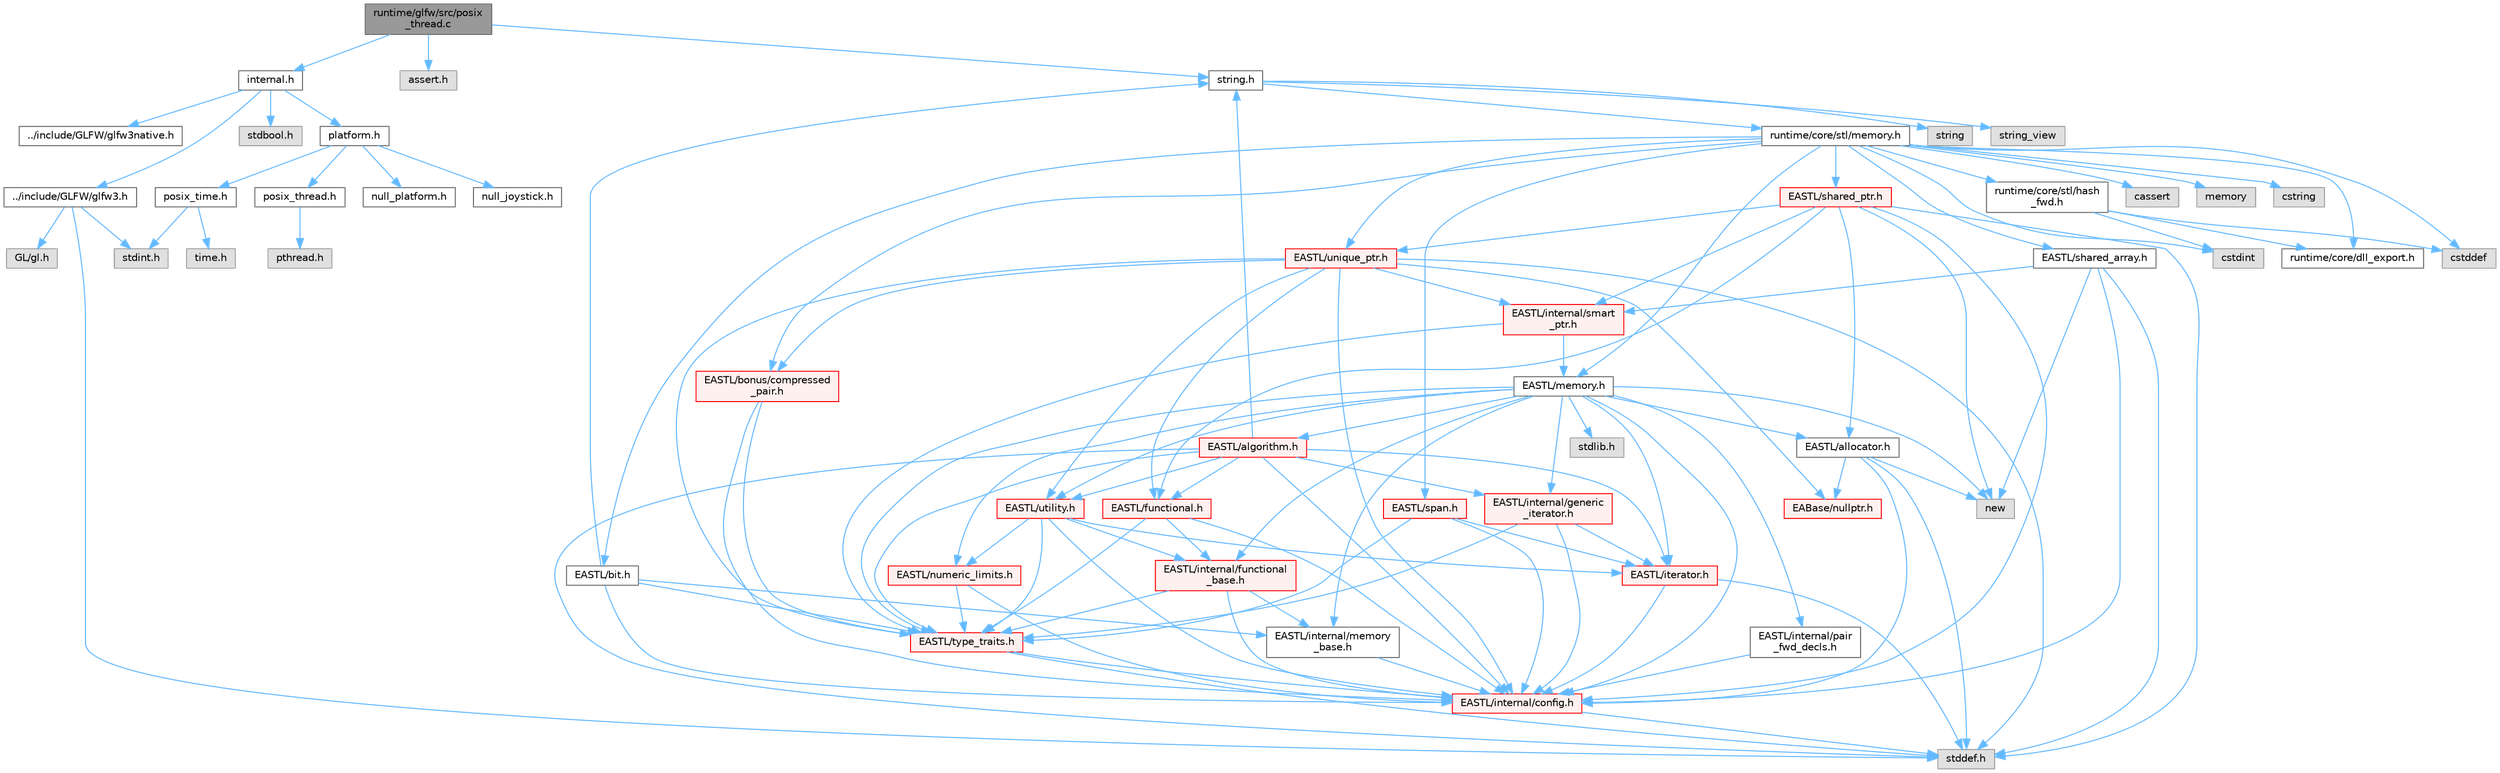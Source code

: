 digraph "runtime/glfw/src/posix_thread.c"
{
 // LATEX_PDF_SIZE
  bgcolor="transparent";
  edge [fontname=Helvetica,fontsize=10,labelfontname=Helvetica,labelfontsize=10];
  node [fontname=Helvetica,fontsize=10,shape=box,height=0.2,width=0.4];
  Node1 [id="Node000001",label="runtime/glfw/src/posix\l_thread.c",height=0.2,width=0.4,color="gray40", fillcolor="grey60", style="filled", fontcolor="black",tooltip=" "];
  Node1 -> Node2 [id="edge116_Node000001_Node000002",color="steelblue1",style="solid",tooltip=" "];
  Node2 [id="Node000002",label="internal.h",height=0.2,width=0.4,color="grey40", fillcolor="white", style="filled",URL="$glfw_2src_2internal_8h.html",tooltip=" "];
  Node2 -> Node3 [id="edge117_Node000002_Node000003",color="steelblue1",style="solid",tooltip=" "];
  Node3 [id="Node000003",label="../include/GLFW/glfw3.h",height=0.2,width=0.4,color="grey40", fillcolor="white", style="filled",URL="$glfw_2include_2_g_l_f_w_2glfw3_8h.html",tooltip="The header of the GLFW 3 API."];
  Node3 -> Node4 [id="edge118_Node000003_Node000004",color="steelblue1",style="solid",tooltip=" "];
  Node4 [id="Node000004",label="stddef.h",height=0.2,width=0.4,color="grey60", fillcolor="#E0E0E0", style="filled",tooltip=" "];
  Node3 -> Node5 [id="edge119_Node000003_Node000005",color="steelblue1",style="solid",tooltip=" "];
  Node5 [id="Node000005",label="stdint.h",height=0.2,width=0.4,color="grey60", fillcolor="#E0E0E0", style="filled",tooltip=" "];
  Node3 -> Node6 [id="edge120_Node000003_Node000006",color="steelblue1",style="solid",tooltip=" "];
  Node6 [id="Node000006",label="GL/gl.h",height=0.2,width=0.4,color="grey60", fillcolor="#E0E0E0", style="filled",tooltip=" "];
  Node2 -> Node7 [id="edge121_Node000002_Node000007",color="steelblue1",style="solid",tooltip=" "];
  Node7 [id="Node000007",label="stdbool.h",height=0.2,width=0.4,color="grey60", fillcolor="#E0E0E0", style="filled",tooltip=" "];
  Node2 -> Node8 [id="edge122_Node000002_Node000008",color="steelblue1",style="solid",tooltip=" "];
  Node8 [id="Node000008",label="platform.h",height=0.2,width=0.4,color="grey40", fillcolor="white", style="filled",URL="$glfw_2src_2_platform_8h.html",tooltip=" "];
  Node8 -> Node9 [id="edge123_Node000008_Node000009",color="steelblue1",style="solid",tooltip=" "];
  Node9 [id="Node000009",label="null_platform.h",height=0.2,width=0.4,color="grey40", fillcolor="white", style="filled",URL="$null__platform_8h.html",tooltip=" "];
  Node8 -> Node10 [id="edge124_Node000008_Node000010",color="steelblue1",style="solid",tooltip=" "];
  Node10 [id="Node000010",label="null_joystick.h",height=0.2,width=0.4,color="grey40", fillcolor="white", style="filled",URL="$null__joystick_8h.html",tooltip=" "];
  Node8 -> Node11 [id="edge125_Node000008_Node000011",color="steelblue1",style="solid",tooltip=" "];
  Node11 [id="Node000011",label="posix_thread.h",height=0.2,width=0.4,color="grey40", fillcolor="white", style="filled",URL="$posix__thread_8h.html",tooltip=" "];
  Node11 -> Node12 [id="edge126_Node000011_Node000012",color="steelblue1",style="solid",tooltip=" "];
  Node12 [id="Node000012",label="pthread.h",height=0.2,width=0.4,color="grey60", fillcolor="#E0E0E0", style="filled",tooltip=" "];
  Node8 -> Node13 [id="edge127_Node000008_Node000013",color="steelblue1",style="solid",tooltip=" "];
  Node13 [id="Node000013",label="posix_time.h",height=0.2,width=0.4,color="grey40", fillcolor="white", style="filled",URL="$posix__time_8h.html",tooltip=" "];
  Node13 -> Node5 [id="edge128_Node000013_Node000005",color="steelblue1",style="solid",tooltip=" "];
  Node13 -> Node14 [id="edge129_Node000013_Node000014",color="steelblue1",style="solid",tooltip=" "];
  Node14 [id="Node000014",label="time.h",height=0.2,width=0.4,color="grey60", fillcolor="#E0E0E0", style="filled",tooltip=" "];
  Node2 -> Node15 [id="edge130_Node000002_Node000015",color="steelblue1",style="solid",tooltip=" "];
  Node15 [id="Node000015",label="../include/GLFW/glfw3native.h",height=0.2,width=0.4,color="grey40", fillcolor="white", style="filled",URL="$glfw_2include_2_g_l_f_w_2glfw3native_8h.html",tooltip="The header of the native access functions."];
  Node1 -> Node16 [id="edge131_Node000001_Node000016",color="steelblue1",style="solid",tooltip=" "];
  Node16 [id="Node000016",label="assert.h",height=0.2,width=0.4,color="grey60", fillcolor="#E0E0E0", style="filled",tooltip=" "];
  Node1 -> Node17 [id="edge132_Node000001_Node000017",color="steelblue1",style="solid",tooltip=" "];
  Node17 [id="Node000017",label="string.h",height=0.2,width=0.4,color="grey40", fillcolor="white", style="filled",URL="$string_8h.html",tooltip=" "];
  Node17 -> Node18 [id="edge133_Node000017_Node000018",color="steelblue1",style="solid",tooltip=" "];
  Node18 [id="Node000018",label="string",height=0.2,width=0.4,color="grey60", fillcolor="#E0E0E0", style="filled",tooltip=" "];
  Node17 -> Node19 [id="edge134_Node000017_Node000019",color="steelblue1",style="solid",tooltip=" "];
  Node19 [id="Node000019",label="string_view",height=0.2,width=0.4,color="grey60", fillcolor="#E0E0E0", style="filled",tooltip=" "];
  Node17 -> Node20 [id="edge135_Node000017_Node000020",color="steelblue1",style="solid",tooltip=" "];
  Node20 [id="Node000020",label="runtime/core/stl/memory.h",height=0.2,width=0.4,color="grey40", fillcolor="white", style="filled",URL="$core_2stl_2memory_8h.html",tooltip=" "];
  Node20 -> Node21 [id="edge136_Node000020_Node000021",color="steelblue1",style="solid",tooltip=" "];
  Node21 [id="Node000021",label="cstddef",height=0.2,width=0.4,color="grey60", fillcolor="#E0E0E0", style="filled",tooltip=" "];
  Node20 -> Node22 [id="edge137_Node000020_Node000022",color="steelblue1",style="solid",tooltip=" "];
  Node22 [id="Node000022",label="cstdint",height=0.2,width=0.4,color="grey60", fillcolor="#E0E0E0", style="filled",tooltip=" "];
  Node20 -> Node23 [id="edge138_Node000020_Node000023",color="steelblue1",style="solid",tooltip=" "];
  Node23 [id="Node000023",label="cassert",height=0.2,width=0.4,color="grey60", fillcolor="#E0E0E0", style="filled",tooltip=" "];
  Node20 -> Node24 [id="edge139_Node000020_Node000024",color="steelblue1",style="solid",tooltip=" "];
  Node24 [id="Node000024",label="memory",height=0.2,width=0.4,color="grey60", fillcolor="#E0E0E0", style="filled",tooltip=" "];
  Node20 -> Node25 [id="edge140_Node000020_Node000025",color="steelblue1",style="solid",tooltip=" "];
  Node25 [id="Node000025",label="cstring",height=0.2,width=0.4,color="grey60", fillcolor="#E0E0E0", style="filled",tooltip=" "];
  Node20 -> Node26 [id="edge141_Node000020_Node000026",color="steelblue1",style="solid",tooltip=" "];
  Node26 [id="Node000026",label="EASTL/bit.h",height=0.2,width=0.4,color="grey40", fillcolor="white", style="filled",URL="$bit_8h.html",tooltip=" "];
  Node26 -> Node27 [id="edge142_Node000026_Node000027",color="steelblue1",style="solid",tooltip=" "];
  Node27 [id="Node000027",label="EASTL/internal/config.h",height=0.2,width=0.4,color="red", fillcolor="#FFF0F0", style="filled",URL="$config_8h.html",tooltip=" "];
  Node27 -> Node4 [id="edge143_Node000027_Node000004",color="steelblue1",style="solid",tooltip=" "];
  Node26 -> Node35 [id="edge144_Node000026_Node000035",color="steelblue1",style="solid",tooltip=" "];
  Node35 [id="Node000035",label="EASTL/internal/memory\l_base.h",height=0.2,width=0.4,color="grey40", fillcolor="white", style="filled",URL="$memory__base_8h.html",tooltip=" "];
  Node35 -> Node27 [id="edge145_Node000035_Node000027",color="steelblue1",style="solid",tooltip=" "];
  Node26 -> Node36 [id="edge146_Node000026_Node000036",color="steelblue1",style="solid",tooltip=" "];
  Node36 [id="Node000036",label="EASTL/type_traits.h",height=0.2,width=0.4,color="red", fillcolor="#FFF0F0", style="filled",URL="$_e_a_s_t_l_2include_2_e_a_s_t_l_2type__traits_8h.html",tooltip=" "];
  Node36 -> Node27 [id="edge147_Node000036_Node000027",color="steelblue1",style="solid",tooltip=" "];
  Node36 -> Node4 [id="edge148_Node000036_Node000004",color="steelblue1",style="solid",tooltip=" "];
  Node26 -> Node17 [id="edge149_Node000026_Node000017",color="steelblue1",style="solid",tooltip=" "];
  Node20 -> Node46 [id="edge150_Node000020_Node000046",color="steelblue1",style="solid",tooltip=" "];
  Node46 [id="Node000046",label="EASTL/memory.h",height=0.2,width=0.4,color="grey40", fillcolor="white", style="filled",URL="$_e_a_s_t_l_2include_2_e_a_s_t_l_2memory_8h.html",tooltip=" "];
  Node46 -> Node27 [id="edge151_Node000046_Node000027",color="steelblue1",style="solid",tooltip=" "];
  Node46 -> Node35 [id="edge152_Node000046_Node000035",color="steelblue1",style="solid",tooltip=" "];
  Node46 -> Node47 [id="edge153_Node000046_Node000047",color="steelblue1",style="solid",tooltip=" "];
  Node47 [id="Node000047",label="EASTL/internal/generic\l_iterator.h",height=0.2,width=0.4,color="red", fillcolor="#FFF0F0", style="filled",URL="$generic__iterator_8h.html",tooltip=" "];
  Node47 -> Node27 [id="edge154_Node000047_Node000027",color="steelblue1",style="solid",tooltip=" "];
  Node47 -> Node48 [id="edge155_Node000047_Node000048",color="steelblue1",style="solid",tooltip=" "];
  Node48 [id="Node000048",label="EASTL/iterator.h",height=0.2,width=0.4,color="red", fillcolor="#FFF0F0", style="filled",URL="$_e_a_s_t_l_2include_2_e_a_s_t_l_2iterator_8h.html",tooltip=" "];
  Node48 -> Node27 [id="edge156_Node000048_Node000027",color="steelblue1",style="solid",tooltip=" "];
  Node48 -> Node4 [id="edge157_Node000048_Node000004",color="steelblue1",style="solid",tooltip=" "];
  Node47 -> Node36 [id="edge158_Node000047_Node000036",color="steelblue1",style="solid",tooltip=" "];
  Node46 -> Node51 [id="edge159_Node000046_Node000051",color="steelblue1",style="solid",tooltip=" "];
  Node51 [id="Node000051",label="EASTL/internal/pair\l_fwd_decls.h",height=0.2,width=0.4,color="grey40", fillcolor="white", style="filled",URL="$pair__fwd__decls_8h.html",tooltip=" "];
  Node51 -> Node27 [id="edge160_Node000051_Node000027",color="steelblue1",style="solid",tooltip=" "];
  Node46 -> Node52 [id="edge161_Node000046_Node000052",color="steelblue1",style="solid",tooltip=" "];
  Node52 [id="Node000052",label="EASTL/internal/functional\l_base.h",height=0.2,width=0.4,color="red", fillcolor="#FFF0F0", style="filled",URL="$functional__base_8h.html",tooltip=" "];
  Node52 -> Node27 [id="edge162_Node000052_Node000027",color="steelblue1",style="solid",tooltip=" "];
  Node52 -> Node35 [id="edge163_Node000052_Node000035",color="steelblue1",style="solid",tooltip=" "];
  Node52 -> Node36 [id="edge164_Node000052_Node000036",color="steelblue1",style="solid",tooltip=" "];
  Node46 -> Node53 [id="edge165_Node000046_Node000053",color="steelblue1",style="solid",tooltip=" "];
  Node53 [id="Node000053",label="EASTL/algorithm.h",height=0.2,width=0.4,color="red", fillcolor="#FFF0F0", style="filled",URL="$_e_a_s_t_l_2include_2_e_a_s_t_l_2algorithm_8h.html",tooltip=" "];
  Node53 -> Node27 [id="edge166_Node000053_Node000027",color="steelblue1",style="solid",tooltip=" "];
  Node53 -> Node36 [id="edge167_Node000053_Node000036",color="steelblue1",style="solid",tooltip=" "];
  Node53 -> Node48 [id="edge168_Node000053_Node000048",color="steelblue1",style="solid",tooltip=" "];
  Node53 -> Node56 [id="edge169_Node000053_Node000056",color="steelblue1",style="solid",tooltip=" "];
  Node56 [id="Node000056",label="EASTL/functional.h",height=0.2,width=0.4,color="red", fillcolor="#FFF0F0", style="filled",URL="$_e_a_s_t_l_2include_2_e_a_s_t_l_2functional_8h.html",tooltip=" "];
  Node56 -> Node27 [id="edge170_Node000056_Node000027",color="steelblue1",style="solid",tooltip=" "];
  Node56 -> Node36 [id="edge171_Node000056_Node000036",color="steelblue1",style="solid",tooltip=" "];
  Node56 -> Node52 [id="edge172_Node000056_Node000052",color="steelblue1",style="solid",tooltip=" "];
  Node53 -> Node63 [id="edge173_Node000053_Node000063",color="steelblue1",style="solid",tooltip=" "];
  Node63 [id="Node000063",label="EASTL/utility.h",height=0.2,width=0.4,color="red", fillcolor="#FFF0F0", style="filled",URL="$_e_a_s_t_l_2include_2_e_a_s_t_l_2utility_8h.html",tooltip=" "];
  Node63 -> Node27 [id="edge174_Node000063_Node000027",color="steelblue1",style="solid",tooltip=" "];
  Node63 -> Node36 [id="edge175_Node000063_Node000036",color="steelblue1",style="solid",tooltip=" "];
  Node63 -> Node48 [id="edge176_Node000063_Node000048",color="steelblue1",style="solid",tooltip=" "];
  Node63 -> Node64 [id="edge177_Node000063_Node000064",color="steelblue1",style="solid",tooltip=" "];
  Node64 [id="Node000064",label="EASTL/numeric_limits.h",height=0.2,width=0.4,color="red", fillcolor="#FFF0F0", style="filled",URL="$numeric__limits_8h.html",tooltip=" "];
  Node64 -> Node27 [id="edge178_Node000064_Node000027",color="steelblue1",style="solid",tooltip=" "];
  Node64 -> Node36 [id="edge179_Node000064_Node000036",color="steelblue1",style="solid",tooltip=" "];
  Node63 -> Node52 [id="edge180_Node000063_Node000052",color="steelblue1",style="solid",tooltip=" "];
  Node53 -> Node47 [id="edge181_Node000053_Node000047",color="steelblue1",style="solid",tooltip=" "];
  Node53 -> Node4 [id="edge182_Node000053_Node000004",color="steelblue1",style="solid",tooltip=" "];
  Node53 -> Node17 [id="edge183_Node000053_Node000017",color="steelblue1",style="solid",tooltip=" "];
  Node46 -> Node36 [id="edge184_Node000046_Node000036",color="steelblue1",style="solid",tooltip=" "];
  Node46 -> Node60 [id="edge185_Node000046_Node000060",color="steelblue1",style="solid",tooltip=" "];
  Node60 [id="Node000060",label="EASTL/allocator.h",height=0.2,width=0.4,color="grey40", fillcolor="white", style="filled",URL="$allocator_8h.html",tooltip=" "];
  Node60 -> Node27 [id="edge186_Node000060_Node000027",color="steelblue1",style="solid",tooltip=" "];
  Node60 -> Node38 [id="edge187_Node000060_Node000038",color="steelblue1",style="solid",tooltip=" "];
  Node38 [id="Node000038",label="EABase/nullptr.h",height=0.2,width=0.4,color="red", fillcolor="#FFF0F0", style="filled",URL="$nullptr_8h.html",tooltip=" "];
  Node60 -> Node4 [id="edge188_Node000060_Node000004",color="steelblue1",style="solid",tooltip=" "];
  Node60 -> Node61 [id="edge189_Node000060_Node000061",color="steelblue1",style="solid",tooltip=" "];
  Node61 [id="Node000061",label="new",height=0.2,width=0.4,color="grey60", fillcolor="#E0E0E0", style="filled",tooltip=" "];
  Node46 -> Node48 [id="edge190_Node000046_Node000048",color="steelblue1",style="solid",tooltip=" "];
  Node46 -> Node63 [id="edge191_Node000046_Node000063",color="steelblue1",style="solid",tooltip=" "];
  Node46 -> Node64 [id="edge192_Node000046_Node000064",color="steelblue1",style="solid",tooltip=" "];
  Node46 -> Node73 [id="edge193_Node000046_Node000073",color="steelblue1",style="solid",tooltip=" "];
  Node73 [id="Node000073",label="stdlib.h",height=0.2,width=0.4,color="grey60", fillcolor="#E0E0E0", style="filled",tooltip=" "];
  Node46 -> Node61 [id="edge194_Node000046_Node000061",color="steelblue1",style="solid",tooltip=" "];
  Node20 -> Node74 [id="edge195_Node000020_Node000074",color="steelblue1",style="solid",tooltip=" "];
  Node74 [id="Node000074",label="EASTL/shared_array.h",height=0.2,width=0.4,color="grey40", fillcolor="white", style="filled",URL="$shared__array_8h.html",tooltip=" "];
  Node74 -> Node27 [id="edge196_Node000074_Node000027",color="steelblue1",style="solid",tooltip=" "];
  Node74 -> Node75 [id="edge197_Node000074_Node000075",color="steelblue1",style="solid",tooltip=" "];
  Node75 [id="Node000075",label="EASTL/internal/smart\l_ptr.h",height=0.2,width=0.4,color="red", fillcolor="#FFF0F0", style="filled",URL="$smart__ptr_8h.html",tooltip=" "];
  Node75 -> Node46 [id="edge198_Node000075_Node000046",color="steelblue1",style="solid",tooltip=" "];
  Node75 -> Node36 [id="edge199_Node000075_Node000036",color="steelblue1",style="solid",tooltip=" "];
  Node74 -> Node61 [id="edge200_Node000074_Node000061",color="steelblue1",style="solid",tooltip=" "];
  Node74 -> Node4 [id="edge201_Node000074_Node000004",color="steelblue1",style="solid",tooltip=" "];
  Node20 -> Node77 [id="edge202_Node000020_Node000077",color="steelblue1",style="solid",tooltip=" "];
  Node77 [id="Node000077",label="EASTL/unique_ptr.h",height=0.2,width=0.4,color="red", fillcolor="#FFF0F0", style="filled",URL="$unique__ptr_8h.html",tooltip=" "];
  Node77 -> Node38 [id="edge203_Node000077_Node000038",color="steelblue1",style="solid",tooltip=" "];
  Node77 -> Node78 [id="edge204_Node000077_Node000078",color="steelblue1",style="solid",tooltip=" "];
  Node78 [id="Node000078",label="EASTL/bonus/compressed\l_pair.h",height=0.2,width=0.4,color="red", fillcolor="#FFF0F0", style="filled",URL="$compressed__pair_8h.html",tooltip=" "];
  Node78 -> Node27 [id="edge205_Node000078_Node000027",color="steelblue1",style="solid",tooltip=" "];
  Node78 -> Node36 [id="edge206_Node000078_Node000036",color="steelblue1",style="solid",tooltip=" "];
  Node77 -> Node56 [id="edge207_Node000077_Node000056",color="steelblue1",style="solid",tooltip=" "];
  Node77 -> Node27 [id="edge208_Node000077_Node000027",color="steelblue1",style="solid",tooltip=" "];
  Node77 -> Node75 [id="edge209_Node000077_Node000075",color="steelblue1",style="solid",tooltip=" "];
  Node77 -> Node36 [id="edge210_Node000077_Node000036",color="steelblue1",style="solid",tooltip=" "];
  Node77 -> Node63 [id="edge211_Node000077_Node000063",color="steelblue1",style="solid",tooltip=" "];
  Node77 -> Node4 [id="edge212_Node000077_Node000004",color="steelblue1",style="solid",tooltip=" "];
  Node20 -> Node80 [id="edge213_Node000020_Node000080",color="steelblue1",style="solid",tooltip=" "];
  Node80 [id="Node000080",label="EASTL/shared_ptr.h",height=0.2,width=0.4,color="red", fillcolor="#FFF0F0", style="filled",URL="$shared__ptr_8h.html",tooltip=" "];
  Node80 -> Node27 [id="edge214_Node000080_Node000027",color="steelblue1",style="solid",tooltip=" "];
  Node80 -> Node75 [id="edge215_Node000080_Node000075",color="steelblue1",style="solid",tooltip=" "];
  Node80 -> Node77 [id="edge216_Node000080_Node000077",color="steelblue1",style="solid",tooltip=" "];
  Node80 -> Node56 [id="edge217_Node000080_Node000056",color="steelblue1",style="solid",tooltip=" "];
  Node80 -> Node60 [id="edge218_Node000080_Node000060",color="steelblue1",style="solid",tooltip=" "];
  Node80 -> Node61 [id="edge219_Node000080_Node000061",color="steelblue1",style="solid",tooltip=" "];
  Node80 -> Node4 [id="edge220_Node000080_Node000004",color="steelblue1",style="solid",tooltip=" "];
  Node20 -> Node160 [id="edge221_Node000020_Node000160",color="steelblue1",style="solid",tooltip=" "];
  Node160 [id="Node000160",label="EASTL/span.h",height=0.2,width=0.4,color="red", fillcolor="#FFF0F0", style="filled",URL="$span_8h.html",tooltip=" "];
  Node160 -> Node27 [id="edge222_Node000160_Node000027",color="steelblue1",style="solid",tooltip=" "];
  Node160 -> Node36 [id="edge223_Node000160_Node000036",color="steelblue1",style="solid",tooltip=" "];
  Node160 -> Node48 [id="edge224_Node000160_Node000048",color="steelblue1",style="solid",tooltip=" "];
  Node20 -> Node78 [id="edge225_Node000020_Node000078",color="steelblue1",style="solid",tooltip=" "];
  Node20 -> Node163 [id="edge226_Node000020_Node000163",color="steelblue1",style="solid",tooltip=" "];
  Node163 [id="Node000163",label="runtime/core/dll_export.h",height=0.2,width=0.4,color="grey40", fillcolor="white", style="filled",URL="$dll__export_8h.html",tooltip=" "];
  Node20 -> Node164 [id="edge227_Node000020_Node000164",color="steelblue1",style="solid",tooltip=" "];
  Node164 [id="Node000164",label="runtime/core/stl/hash\l_fwd.h",height=0.2,width=0.4,color="grey40", fillcolor="white", style="filled",URL="$hash__fwd_8h.html",tooltip=" "];
  Node164 -> Node21 [id="edge228_Node000164_Node000021",color="steelblue1",style="solid",tooltip=" "];
  Node164 -> Node22 [id="edge229_Node000164_Node000022",color="steelblue1",style="solid",tooltip=" "];
  Node164 -> Node163 [id="edge230_Node000164_Node000163",color="steelblue1",style="solid",tooltip=" "];
}
